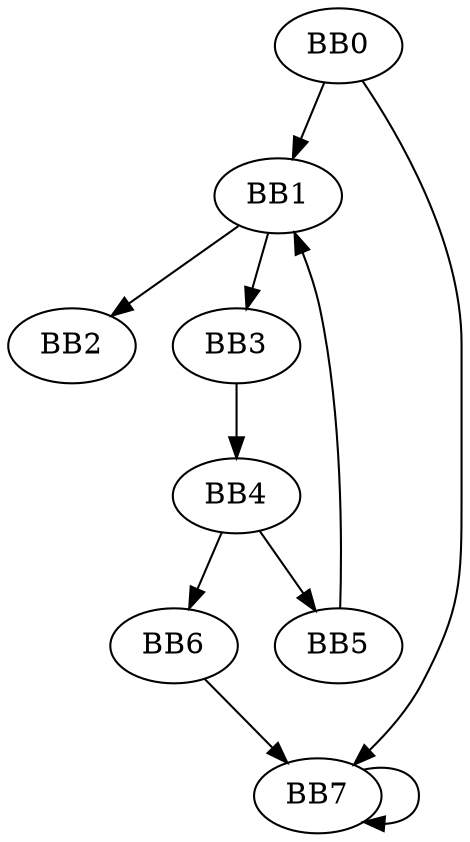 // Control Flow Graph
digraph {
	bb0 [label=BB0]
	bb1 [label=BB1]
	bb2 [label=BB2]
	bb3 [label=BB3]
	bb4 [label=BB4]
	bb5 [label=BB5]
	bb6 [label=BB6]
	bb7 [label=BB7]
	bb0 -> bb7
	bb0 -> bb1
	bb1 -> bb3
	bb1 -> bb2
	bb3 -> bb4
	bb4 -> bb6
	bb4 -> bb5
	bb5 -> bb1
	bb6 -> bb7
	bb7 -> bb7
}
